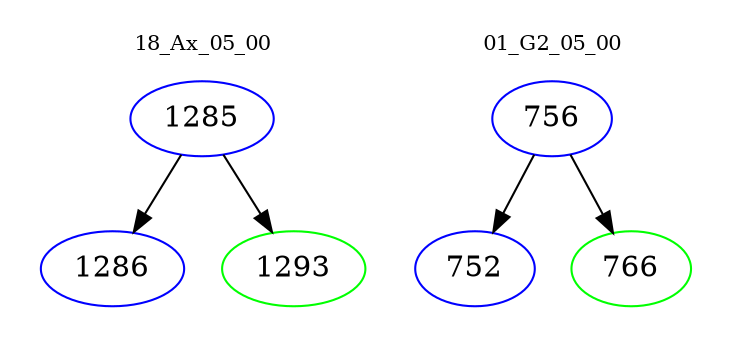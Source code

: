 digraph{
subgraph cluster_0 {
color = white
label = "18_Ax_05_00";
fontsize=10;
T0_1285 [label="1285", color="blue"]
T0_1285 -> T0_1286 [color="black"]
T0_1286 [label="1286", color="blue"]
T0_1285 -> T0_1293 [color="black"]
T0_1293 [label="1293", color="green"]
}
subgraph cluster_1 {
color = white
label = "01_G2_05_00";
fontsize=10;
T1_756 [label="756", color="blue"]
T1_756 -> T1_752 [color="black"]
T1_752 [label="752", color="blue"]
T1_756 -> T1_766 [color="black"]
T1_766 [label="766", color="green"]
}
}
